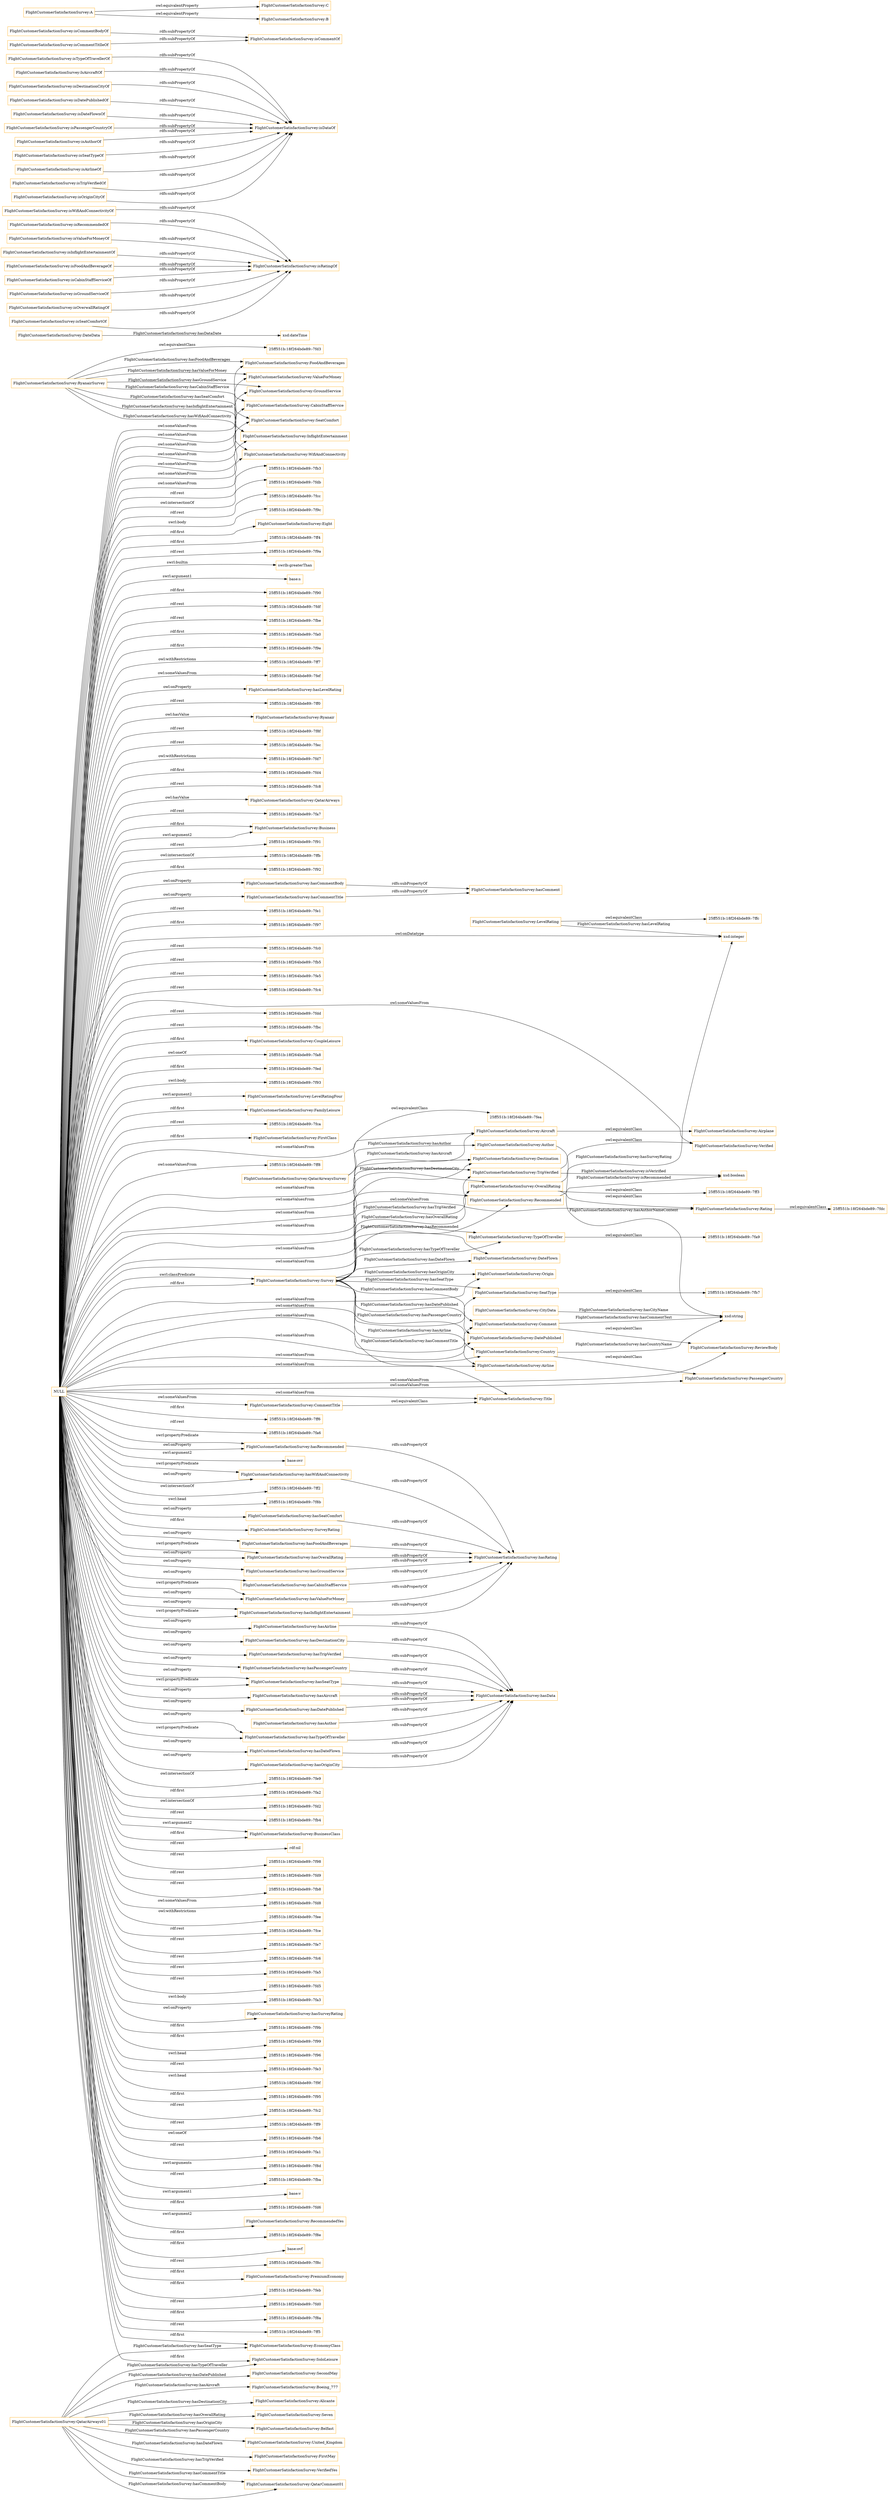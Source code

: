 digraph ar2dtool_diagram { 
rankdir=LR;
size="1501"
node [shape = rectangle, color="orange"]; "FlightCustomerSatisfactionSurvey:ValueForMoney" "FlightCustomerSatisfactionSurvey:Destination" "FlightCustomerSatisfactionSurvey:FoodAndBeverages" "25ff551b:18f264bde89:-7fea" "FlightCustomerSatisfactionSurvey:LevelRating" "FlightCustomerSatisfactionSurvey:DateFlown" "FlightCustomerSatisfactionSurvey:Survey" "FlightCustomerSatisfactionSurvey:GroundService" "FlightCustomerSatisfactionSurvey:TripVerified" "FlightCustomerSatisfactionSurvey:Aircraft" "FlightCustomerSatisfactionSurvey:CommentTitle" "FlightCustomerSatisfactionSurvey:DateData" "FlightCustomerSatisfactionSurvey:Recommended" "FlightCustomerSatisfactionSurvey:RyanairSurvey" "25ff551b:18f264bde89:-7fb7" "FlightCustomerSatisfactionSurvey:CabinStaffService" "FlightCustomerSatisfactionSurvey:Rating" "FlightCustomerSatisfactionSurvey:OverallRating" "FlightCustomerSatisfactionSurvey:SeatComfort" "FlightCustomerSatisfactionSurvey:TypeOfTraveller" "FlightCustomerSatisfactionSurvey:Airline" "25ff551b:18f264bde89:-7fa9" "FlightCustomerSatisfactionSurvey:Airplane" "FlightCustomerSatisfactionSurvey:Comment" "FlightCustomerSatisfactionSurvey:DatePublished" "FlightCustomerSatisfactionSurvey:SeatType" "FlightCustomerSatisfactionSurvey:InflightEntertainment" "25ff551b:18f264bde89:-7ff3" "FlightCustomerSatisfactionSurvey:ReviewBody" "FlightCustomerSatisfactionSurvey:Origin" "25ff551b:18f264bde89:-7fdc" "FlightCustomerSatisfactionSurvey:WifiAndConnectivity" "FlightCustomerSatisfactionSurvey:Author" "FlightCustomerSatisfactionSurvey:Verified" "25ff551b:18f264bde89:-7ffc" "FlightCustomerSatisfactionSurvey:CityData" "FlightCustomerSatisfactionSurvey:Country" "FlightCustomerSatisfactionSurvey:PassengerCountry" "25ff551b:18f264bde89:-7fd3" "FlightCustomerSatisfactionSurvey:QatarAirwaysSurvey" "FlightCustomerSatisfactionSurvey:Title" "FlightCustomerSatisfactionSurvey:SurveyRating" ; /*classes style*/
	"FlightCustomerSatisfactionSurvey:isWifiAndConnectivityOf" -> "FlightCustomerSatisfactionSurvey:isRatingOf" [ label = "rdfs:subPropertyOf" ];
	"FlightCustomerSatisfactionSurvey:hasFoodAndBeverages" -> "FlightCustomerSatisfactionSurvey:hasRating" [ label = "rdfs:subPropertyOf" ];
	"FlightCustomerSatisfactionSurvey:isRecommendedOf" -> "FlightCustomerSatisfactionSurvey:isRatingOf" [ label = "rdfs:subPropertyOf" ];
	"FlightCustomerSatisfactionSurvey:hasTripVerified" -> "FlightCustomerSatisfactionSurvey:hasData" [ label = "rdfs:subPropertyOf" ];
	"FlightCustomerSatisfactionSurvey:isTypeOfTravellerOf" -> "FlightCustomerSatisfactionSurvey:isDataOf" [ label = "rdfs:subPropertyOf" ];
	"FlightCustomerSatisfactionSurvey:IsAircraftOf" -> "FlightCustomerSatisfactionSurvey:isDataOf" [ label = "rdfs:subPropertyOf" ];
	"FlightCustomerSatisfactionSurvey:isValueForMoneyOf" -> "FlightCustomerSatisfactionSurvey:isRatingOf" [ label = "rdfs:subPropertyOf" ];
	"FlightCustomerSatisfactionSurvey:hasPassengerCountry" -> "FlightCustomerSatisfactionSurvey:hasData" [ label = "rdfs:subPropertyOf" ];
	"FlightCustomerSatisfactionSurvey:isDestinationCityOf" -> "FlightCustomerSatisfactionSurvey:isDataOf" [ label = "rdfs:subPropertyOf" ];
	"FlightCustomerSatisfactionSurvey:isDatePublishedOf" -> "FlightCustomerSatisfactionSurvey:isDataOf" [ label = "rdfs:subPropertyOf" ];
	"FlightCustomerSatisfactionSurvey:hasOverallRating" -> "FlightCustomerSatisfactionSurvey:hasRating" [ label = "rdfs:subPropertyOf" ];
	"FlightCustomerSatisfactionSurvey:isInflightEntertainmentOf" -> "FlightCustomerSatisfactionSurvey:isRatingOf" [ label = "rdfs:subPropertyOf" ];
	"FlightCustomerSatisfactionSurvey:hasGroundService" -> "FlightCustomerSatisfactionSurvey:hasRating" [ label = "rdfs:subPropertyOf" ];
	"FlightCustomerSatisfactionSurvey:isDateFlownOf" -> "FlightCustomerSatisfactionSurvey:isDataOf" [ label = "rdfs:subPropertyOf" ];
	"FlightCustomerSatisfactionSurvey:isPassengerCountryOf" -> "FlightCustomerSatisfactionSurvey:isDataOf" [ label = "rdfs:subPropertyOf" ];
	"FlightCustomerSatisfactionSurvey:hasSeatType" -> "FlightCustomerSatisfactionSurvey:hasData" [ label = "rdfs:subPropertyOf" ];
	"FlightCustomerSatisfactionSurvey:hasAircraft" -> "FlightCustomerSatisfactionSurvey:hasData" [ label = "rdfs:subPropertyOf" ];
	"FlightCustomerSatisfactionSurvey:hasDatePublished" -> "FlightCustomerSatisfactionSurvey:hasData" [ label = "rdfs:subPropertyOf" ];
	"FlightCustomerSatisfactionSurvey:OverallRating" -> "25ff551b:18f264bde89:-7ff3" [ label = "owl:equivalentClass" ];
	"FlightCustomerSatisfactionSurvey:OverallRating" -> "FlightCustomerSatisfactionSurvey:Rating" [ label = "owl:equivalentClass" ];
	"FlightCustomerSatisfactionSurvey:QatarAirwaysSurvey" -> "25ff551b:18f264bde89:-7fea" [ label = "owl:equivalentClass" ];
	"FlightCustomerSatisfactionSurvey:hasTypeOfTraveller" -> "FlightCustomerSatisfactionSurvey:hasData" [ label = "rdfs:subPropertyOf" ];
	"FlightCustomerSatisfactionSurvey:hasCabinStaffService" -> "FlightCustomerSatisfactionSurvey:hasRating" [ label = "rdfs:subPropertyOf" ];
	"FlightCustomerSatisfactionSurvey:hasDateFlown" -> "FlightCustomerSatisfactionSurvey:hasData" [ label = "rdfs:subPropertyOf" ];
	"FlightCustomerSatisfactionSurvey:RyanairSurvey" -> "25ff551b:18f264bde89:-7fd3" [ label = "owl:equivalentClass" ];
	"FlightCustomerSatisfactionSurvey:SeatType" -> "25ff551b:18f264bde89:-7fb7" [ label = "owl:equivalentClass" ];
	"FlightCustomerSatisfactionSurvey:hasValueForMoney" -> "FlightCustomerSatisfactionSurvey:hasRating" [ label = "rdfs:subPropertyOf" ];
	"FlightCustomerSatisfactionSurvey:Aircraft" -> "FlightCustomerSatisfactionSurvey:Airplane" [ label = "owl:equivalentClass" ];
	"FlightCustomerSatisfactionSurvey:TypeOfTraveller" -> "25ff551b:18f264bde89:-7fa9" [ label = "owl:equivalentClass" ];
	"FlightCustomerSatisfactionSurvey:Rating" -> "25ff551b:18f264bde89:-7fdc" [ label = "owl:equivalentClass" ];
	"FlightCustomerSatisfactionSurvey:Country" -> "FlightCustomerSatisfactionSurvey:PassengerCountry" [ label = "owl:equivalentClass" ];
	"FlightCustomerSatisfactionSurvey:isAuthorOf" -> "FlightCustomerSatisfactionSurvey:isDataOf" [ label = "rdfs:subPropertyOf" ];
	"NULL" -> "25ff551b:18f264bde89:-7fe9" [ label = "owl:intersectionOf" ];
	"NULL" -> "FlightCustomerSatisfactionSurvey:Title" [ label = "owl:someValuesFrom" ];
	"NULL" -> "25ff551b:18f264bde89:-7fa2" [ label = "rdf:first" ];
	"NULL" -> "xsd:integer" [ label = "owl:onDatatype" ];
	"NULL" -> "25ff551b:18f264bde89:-7fd2" [ label = "owl:intersectionOf" ];
	"NULL" -> "25ff551b:18f264bde89:-7fb4" [ label = "rdf:rest" ];
	"NULL" -> "FlightCustomerSatisfactionSurvey:BusinessClass" [ label = "rdf:first" ];
	"NULL" -> "rdf:nil" [ label = "rdf:rest" ];
	"NULL" -> "FlightCustomerSatisfactionSurvey:hasGroundService" [ label = "owl:onProperty" ];
	"NULL" -> "25ff551b:18f264bde89:-7f98" [ label = "rdf:rest" ];
	"NULL" -> "FlightCustomerSatisfactionSurvey:WifiAndConnectivity" [ label = "owl:someValuesFrom" ];
	"NULL" -> "FlightCustomerSatisfactionSurvey:hasInflightEntertainment" [ label = "swrl:propertyPredicate" ];
	"NULL" -> "25ff551b:18f264bde89:-7fd9" [ label = "rdf:rest" ];
	"NULL" -> "25ff551b:18f264bde89:-7fb8" [ label = "rdf:rest" ];
	"NULL" -> "FlightCustomerSatisfactionSurvey:hasTypeOfTraveller" [ label = "swrl:propertyPredicate" ];
	"NULL" -> "FlightCustomerSatisfactionSurvey:ValueForMoney" [ label = "owl:someValuesFrom" ];
	"NULL" -> "FlightCustomerSatisfactionSurvey:hasRecommended" [ label = "owl:onProperty" ];
	"NULL" -> "25ff551b:18f264bde89:-7fd8" [ label = "owl:someValuesFrom" ];
	"NULL" -> "25ff551b:18f264bde89:-7fee" [ label = "owl:withRestrictions" ];
	"NULL" -> "25ff551b:18f264bde89:-7fce" [ label = "rdf:rest" ];
	"NULL" -> "FlightCustomerSatisfactionSurvey:hasValueForMoney" [ label = "swrl:propertyPredicate" ];
	"NULL" -> "FlightCustomerSatisfactionSurvey:hasFoodAndBeverages" [ label = "owl:onProperty" ];
	"NULL" -> "FlightCustomerSatisfactionSurvey:hasValueForMoney" [ label = "owl:onProperty" ];
	"NULL" -> "FlightCustomerSatisfactionSurvey:Verified" [ label = "owl:someValuesFrom" ];
	"NULL" -> "25ff551b:18f264bde89:-7fe7" [ label = "rdf:rest" ];
	"NULL" -> "25ff551b:18f264bde89:-7fc6" [ label = "rdf:rest" ];
	"NULL" -> "25ff551b:18f264bde89:-7fa5" [ label = "rdf:rest" ];
	"NULL" -> "25ff551b:18f264bde89:-7fd5" [ label = "rdf:rest" ];
	"NULL" -> "25ff551b:18f264bde89:-7fa3" [ label = "swrl:body" ];
	"NULL" -> "FlightCustomerSatisfactionSurvey:hasSurveyRating" [ label = "owl:onProperty" ];
	"NULL" -> "FlightCustomerSatisfactionSurvey:hasRecommended" [ label = "swrl:propertyPredicate" ];
	"NULL" -> "25ff551b:18f264bde89:-7f9b" [ label = "rdf:first" ];
	"NULL" -> "25ff551b:18f264bde89:-7f99" [ label = "rdf:first" ];
	"NULL" -> "FlightCustomerSatisfactionSurvey:Country" [ label = "owl:someValuesFrom" ];
	"NULL" -> "FlightCustomerSatisfactionSurvey:hasAircraft" [ label = "owl:onProperty" ];
	"NULL" -> "25ff551b:18f264bde89:-7f96" [ label = "swrl:head" ];
	"NULL" -> "25ff551b:18f264bde89:-7fe3" [ label = "rdf:rest" ];
	"NULL" -> "FlightCustomerSatisfactionSurvey:hasOverallRating" [ label = "owl:onProperty" ];
	"NULL" -> "25ff551b:18f264bde89:-7f9f" [ label = "swrl:head" ];
	"NULL" -> "25ff551b:18f264bde89:-7f95" [ label = "rdf:first" ];
	"NULL" -> "25ff551b:18f264bde89:-7fc2" [ label = "rdf:rest" ];
	"NULL" -> "25ff551b:18f264bde89:-7ff9" [ label = "rdf:rest" ];
	"NULL" -> "25ff551b:18f264bde89:-7fb6" [ label = "owl:oneOf" ];
	"NULL" -> "25ff551b:18f264bde89:-7fa1" [ label = "rdf:rest" ];
	"NULL" -> "25ff551b:18f264bde89:-7f8d" [ label = "swrl:arguments" ];
	"NULL" -> "25ff551b:18f264bde89:-7fba" [ label = "rdf:rest" ];
	"NULL" -> "base:v" [ label = "swrl:argument1" ];
	"NULL" -> "25ff551b:18f264bde89:-7fd6" [ label = "rdf:first" ];
	"NULL" -> "FlightCustomerSatisfactionSurvey:RecommendedYes" [ label = "swrl:argument2" ];
	"NULL" -> "FlightCustomerSatisfactionSurvey:hasDatePublished" [ label = "owl:onProperty" ];
	"NULL" -> "25ff551b:18f264bde89:-7f8e" [ label = "rdf:first" ];
	"NULL" -> "FlightCustomerSatisfactionSurvey:BusinessClass" [ label = "swrl:argument2" ];
	"NULL" -> "base:ovf" [ label = "rdf:first" ];
	"NULL" -> "25ff551b:18f264bde89:-7f8c" [ label = "rdf:rest" ];
	"NULL" -> "FlightCustomerSatisfactionSurvey:PremiumEconomy" [ label = "rdf:first" ];
	"NULL" -> "25ff551b:18f264bde89:-7feb" [ label = "rdf:first" ];
	"NULL" -> "25ff551b:18f264bde89:-7fd0" [ label = "rdf:rest" ];
	"NULL" -> "FlightCustomerSatisfactionSurvey:SeatComfort" [ label = "owl:someValuesFrom" ];
	"NULL" -> "25ff551b:18f264bde89:-7f8a" [ label = "rdf:first" ];
	"NULL" -> "FlightCustomerSatisfactionSurvey:hasWifiAndConnectivity" [ label = "owl:onProperty" ];
	"NULL" -> "FlightCustomerSatisfactionSurvey:hasInflightEntertainment" [ label = "owl:onProperty" ];
	"NULL" -> "FlightCustomerSatisfactionSurvey:TripVerified" [ label = "owl:someValuesFrom" ];
	"NULL" -> "FlightCustomerSatisfactionSurvey:hasCabinStaffService" [ label = "owl:onProperty" ];
	"NULL" -> "25ff551b:18f264bde89:-7ff5" [ label = "rdf:rest" ];
	"NULL" -> "25ff551b:18f264bde89:-7fb3" [ label = "rdf:rest" ];
	"NULL" -> "25ff551b:18f264bde89:-7fdb" [ label = "owl:intersectionOf" ];
	"NULL" -> "25ff551b:18f264bde89:-7fcc" [ label = "rdf:rest" ];
	"NULL" -> "25ff551b:18f264bde89:-7f9c" [ label = "swrl:body" ];
	"NULL" -> "FlightCustomerSatisfactionSurvey:Eight" [ label = "rdf:first" ];
	"NULL" -> "FlightCustomerSatisfactionSurvey:hasSeatType" [ label = "swrl:propertyPredicate" ];
	"NULL" -> "25ff551b:18f264bde89:-7ff4" [ label = "rdf:first" ];
	"NULL" -> "25ff551b:18f264bde89:-7f9a" [ label = "rdf:rest" ];
	"NULL" -> "FlightCustomerSatisfactionSurvey:hasSeatType" [ label = "owl:onProperty" ];
	"NULL" -> "swrlb:greaterThan" [ label = "swrl:builtin" ];
	"NULL" -> "FlightCustomerSatisfactionSurvey:hasPassengerCountry" [ label = "owl:onProperty" ];
	"NULL" -> "base:s" [ label = "swrl:argument1" ];
	"NULL" -> "25ff551b:18f264bde89:-7f90" [ label = "rdf:first" ];
	"NULL" -> "25ff551b:18f264bde89:-7fdf" [ label = "rdf:rest" ];
	"NULL" -> "FlightCustomerSatisfactionSurvey:Survey" [ label = "rdf:first" ];
	"NULL" -> "FlightCustomerSatisfactionSurvey:Aircraft" [ label = "owl:someValuesFrom" ];
	"NULL" -> "25ff551b:18f264bde89:-7fbe" [ label = "rdf:rest" ];
	"NULL" -> "25ff551b:18f264bde89:-7fa0" [ label = "rdf:first" ];
	"NULL" -> "FlightCustomerSatisfactionSurvey:Comment" [ label = "owl:someValuesFrom" ];
	"NULL" -> "FlightCustomerSatisfactionSurvey:Recommended" [ label = "owl:someValuesFrom" ];
	"NULL" -> "25ff551b:18f264bde89:-7f9e" [ label = "rdf:first" ];
	"NULL" -> "FlightCustomerSatisfactionSurvey:hasOverallRating" [ label = "swrl:propertyPredicate" ];
	"NULL" -> "25ff551b:18f264bde89:-7ff7" [ label = "owl:withRestrictions" ];
	"NULL" -> "FlightCustomerSatisfactionSurvey:Destination" [ label = "owl:someValuesFrom" ];
	"NULL" -> "FlightCustomerSatisfactionSurvey:hasOriginCity" [ label = "owl:onProperty" ];
	"NULL" -> "25ff551b:18f264bde89:-7fef" [ label = "owl:someValuesFrom" ];
	"NULL" -> "FlightCustomerSatisfactionSurvey:hasLevelRating" [ label = "owl:onProperty" ];
	"NULL" -> "FlightCustomerSatisfactionSurvey:GroundService" [ label = "owl:someValuesFrom" ];
	"NULL" -> "25ff551b:18f264bde89:-7ff0" [ label = "rdf:rest" ];
	"NULL" -> "FlightCustomerSatisfactionSurvey:CommentTitle" [ label = "owl:someValuesFrom" ];
	"NULL" -> "FlightCustomerSatisfactionSurvey:InflightEntertainment" [ label = "owl:someValuesFrom" ];
	"NULL" -> "FlightCustomerSatisfactionSurvey:hasTypeOfTraveller" [ label = "owl:onProperty" ];
	"NULL" -> "FlightCustomerSatisfactionSurvey:Ryanair" [ label = "owl:hasValue" ];
	"NULL" -> "25ff551b:18f264bde89:-7f8f" [ label = "rdf:rest" ];
	"NULL" -> "25ff551b:18f264bde89:-7fec" [ label = "rdf:rest" ];
	"NULL" -> "25ff551b:18f264bde89:-7fd7" [ label = "owl:withRestrictions" ];
	"NULL" -> "FlightCustomerSatisfactionSurvey:FoodAndBeverages" [ label = "owl:someValuesFrom" ];
	"NULL" -> "25ff551b:18f264bde89:-7fd4" [ label = "rdf:first" ];
	"NULL" -> "25ff551b:18f264bde89:-7fc8" [ label = "rdf:rest" ];
	"NULL" -> "FlightCustomerSatisfactionSurvey:QatarAirways" [ label = "owl:hasValue" ];
	"NULL" -> "25ff551b:18f264bde89:-7fa7" [ label = "rdf:rest" ];
	"NULL" -> "FlightCustomerSatisfactionSurvey:Business" [ label = "swrl:argument2" ];
	"NULL" -> "25ff551b:18f264bde89:-7f91" [ label = "rdf:rest" ];
	"NULL" -> "FlightCustomerSatisfactionSurvey:ReviewBody" [ label = "owl:someValuesFrom" ];
	"NULL" -> "25ff551b:18f264bde89:-7ffb" [ label = "owl:intersectionOf" ];
	"NULL" -> "25ff551b:18f264bde89:-7f92" [ label = "rdf:first" ];
	"NULL" -> "FlightCustomerSatisfactionSurvey:TypeOfTraveller" [ label = "owl:someValuesFrom" ];
	"NULL" -> "FlightCustomerSatisfactionSurvey:EconomyClass" [ label = "rdf:first" ];
	"NULL" -> "FlightCustomerSatisfactionSurvey:Survey" [ label = "swrl:classPredicate" ];
	"NULL" -> "FlightCustomerSatisfactionSurvey:hasCommentBody" [ label = "owl:onProperty" ];
	"NULL" -> "25ff551b:18f264bde89:-7fe1" [ label = "rdf:rest" ];
	"NULL" -> "25ff551b:18f264bde89:-7f97" [ label = "rdf:first" ];
	"NULL" -> "25ff551b:18f264bde89:-7fc0" [ label = "rdf:rest" ];
	"NULL" -> "FlightCustomerSatisfactionSurvey:DateFlown" [ label = "owl:someValuesFrom" ];
	"NULL" -> "FlightCustomerSatisfactionSurvey:OverallRating" [ label = "owl:someValuesFrom" ];
	"NULL" -> "FlightCustomerSatisfactionSurvey:Airline" [ label = "owl:someValuesFrom" ];
	"NULL" -> "25ff551b:18f264bde89:-7fb5" [ label = "rdf:rest" ];
	"NULL" -> "FlightCustomerSatisfactionSurvey:Origin" [ label = "owl:someValuesFrom" ];
	"NULL" -> "FlightCustomerSatisfactionSurvey:hasDateFlown" [ label = "owl:onProperty" ];
	"NULL" -> "25ff551b:18f264bde89:-7fe5" [ label = "rdf:rest" ];
	"NULL" -> "FlightCustomerSatisfactionSurvey:Business" [ label = "rdf:first" ];
	"NULL" -> "25ff551b:18f264bde89:-7fc4" [ label = "rdf:rest" ];
	"NULL" -> "FlightCustomerSatisfactionSurvey:hasTripVerified" [ label = "owl:onProperty" ];
	"NULL" -> "25ff551b:18f264bde89:-7fdd" [ label = "rdf:rest" ];
	"NULL" -> "FlightCustomerSatisfactionSurvey:PassengerCountry" [ label = "owl:someValuesFrom" ];
	"NULL" -> "FlightCustomerSatisfactionSurvey:hasWifiAndConnectivity" [ label = "swrl:propertyPredicate" ];
	"NULL" -> "25ff551b:18f264bde89:-7fbc" [ label = "rdf:rest" ];
	"NULL" -> "FlightCustomerSatisfactionSurvey:CabinStaffService" [ label = "owl:someValuesFrom" ];
	"NULL" -> "FlightCustomerSatisfactionSurvey:CoupleLeisure" [ label = "rdf:first" ];
	"NULL" -> "25ff551b:18f264bde89:-7fa8" [ label = "owl:oneOf" ];
	"NULL" -> "FlightCustomerSatisfactionSurvey:hasSeatComfort" [ label = "owl:onProperty" ];
	"NULL" -> "FlightCustomerSatisfactionSurvey:hasAirline" [ label = "owl:onProperty" ];
	"NULL" -> "25ff551b:18f264bde89:-7fed" [ label = "rdf:first" ];
	"NULL" -> "FlightCustomerSatisfactionSurvey:SoloLeisure" [ label = "rdf:first" ];
	"NULL" -> "FlightCustomerSatisfactionSurvey:hasCommentTitle" [ label = "owl:onProperty" ];
	"NULL" -> "25ff551b:18f264bde89:-7f93" [ label = "swrl:body" ];
	"NULL" -> "FlightCustomerSatisfactionSurvey:hasDestinationCity" [ label = "owl:onProperty" ];
	"NULL" -> "FlightCustomerSatisfactionSurvey:LevelRatingFour" [ label = "swrl:argument2" ];
	"NULL" -> "FlightCustomerSatisfactionSurvey:DatePublished" [ label = "owl:someValuesFrom" ];
	"NULL" -> "FlightCustomerSatisfactionSurvey:Rating" [ label = "owl:someValuesFrom" ];
	"NULL" -> "FlightCustomerSatisfactionSurvey:SeatType" [ label = "owl:someValuesFrom" ];
	"NULL" -> "FlightCustomerSatisfactionSurvey:FamilyLeisure" [ label = "rdf:first" ];
	"NULL" -> "25ff551b:18f264bde89:-7fca" [ label = "rdf:rest" ];
	"NULL" -> "FlightCustomerSatisfactionSurvey:FirstClass" [ label = "rdf:first" ];
	"NULL" -> "25ff551b:18f264bde89:-7ff8" [ label = "owl:someValuesFrom" ];
	"NULL" -> "25ff551b:18f264bde89:-7ff6" [ label = "rdf:first" ];
	"NULL" -> "25ff551b:18f264bde89:-7fa6" [ label = "rdf:rest" ];
	"NULL" -> "base:ovr" [ label = "swrl:argument2" ];
	"NULL" -> "FlightCustomerSatisfactionSurvey:SurveyRating" [ label = "rdf:first" ];
	"NULL" -> "25ff551b:18f264bde89:-7ff2" [ label = "owl:intersectionOf" ];
	"NULL" -> "25ff551b:18f264bde89:-7f8b" [ label = "swrl:head" ];
	"FlightCustomerSatisfactionSurvey:hasCommentBody" -> "FlightCustomerSatisfactionSurvey:hasComment" [ label = "rdfs:subPropertyOf" ];
	"FlightCustomerSatisfactionSurvey:isFoodAndBeverageOf" -> "FlightCustomerSatisfactionSurvey:isRatingOf" [ label = "rdfs:subPropertyOf" ];
	"FlightCustomerSatisfactionSurvey:isCabinStaffServiceOf" -> "FlightCustomerSatisfactionSurvey:isRatingOf" [ label = "rdfs:subPropertyOf" ];
	"FlightCustomerSatisfactionSurvey:hasWifiAndConnectivity" -> "FlightCustomerSatisfactionSurvey:hasRating" [ label = "rdfs:subPropertyOf" ];
	"FlightCustomerSatisfactionSurvey:isGroundServiceOf" -> "FlightCustomerSatisfactionSurvey:isRatingOf" [ label = "rdfs:subPropertyOf" ];
	"FlightCustomerSatisfactionSurvey:isOverwallRatingOf" -> "FlightCustomerSatisfactionSurvey:isRatingOf" [ label = "rdfs:subPropertyOf" ];
	"FlightCustomerSatisfactionSurvey:isSeatTypeOf" -> "FlightCustomerSatisfactionSurvey:isDataOf" [ label = "rdfs:subPropertyOf" ];
	"FlightCustomerSatisfactionSurvey:CommentTitle" -> "FlightCustomerSatisfactionSurvey:Title" [ label = "owl:equivalentClass" ];
	"FlightCustomerSatisfactionSurvey:isAirlineOf" -> "FlightCustomerSatisfactionSurvey:isDataOf" [ label = "rdfs:subPropertyOf" ];
	"FlightCustomerSatisfactionSurvey:isTripVerifiedOf" -> "FlightCustomerSatisfactionSurvey:isDataOf" [ label = "rdfs:subPropertyOf" ];
	"FlightCustomerSatisfactionSurvey:LevelRating" -> "25ff551b:18f264bde89:-7ffc" [ label = "owl:equivalentClass" ];
	"FlightCustomerSatisfactionSurvey:hasDestinationCity" -> "FlightCustomerSatisfactionSurvey:hasData" [ label = "rdfs:subPropertyOf" ];
	"FlightCustomerSatisfactionSurvey:hasSeatComfort" -> "FlightCustomerSatisfactionSurvey:hasRating" [ label = "rdfs:subPropertyOf" ];
	"FlightCustomerSatisfactionSurvey:isSeatComfortOf" -> "FlightCustomerSatisfactionSurvey:isRatingOf" [ label = "rdfs:subPropertyOf" ];
	"FlightCustomerSatisfactionSurvey:Comment" -> "FlightCustomerSatisfactionSurvey:ReviewBody" [ label = "owl:equivalentClass" ];
	"FlightCustomerSatisfactionSurvey:hasInflightEntertainment" -> "FlightCustomerSatisfactionSurvey:hasRating" [ label = "rdfs:subPropertyOf" ];
	"FlightCustomerSatisfactionSurvey:hasOriginCity" -> "FlightCustomerSatisfactionSurvey:hasData" [ label = "rdfs:subPropertyOf" ];
	"FlightCustomerSatisfactionSurvey:hasAuthor" -> "FlightCustomerSatisfactionSurvey:hasData" [ label = "rdfs:subPropertyOf" ];
	"FlightCustomerSatisfactionSurvey:TripVerified" -> "FlightCustomerSatisfactionSurvey:Verified" [ label = "owl:equivalentClass" ];
	"FlightCustomerSatisfactionSurvey:isCommentBodyOf" -> "FlightCustomerSatisfactionSurvey:isCommentOf" [ label = "rdfs:subPropertyOf" ];
	"FlightCustomerSatisfactionSurvey:hasAirline" -> "FlightCustomerSatisfactionSurvey:hasData" [ label = "rdfs:subPropertyOf" ];
	"FlightCustomerSatisfactionSurvey:isCommentTitlleOf" -> "FlightCustomerSatisfactionSurvey:isCommentOf" [ label = "rdfs:subPropertyOf" ];
	"FlightCustomerSatisfactionSurvey:isOriginCityOf" -> "FlightCustomerSatisfactionSurvey:isDataOf" [ label = "rdfs:subPropertyOf" ];
	"FlightCustomerSatisfactionSurvey:hasCommentTitle" -> "FlightCustomerSatisfactionSurvey:hasComment" [ label = "rdfs:subPropertyOf" ];
	"FlightCustomerSatisfactionSurvey:A" -> "FlightCustomerSatisfactionSurvey:C" [ label = "owl:equivalentProperty" ];
	"FlightCustomerSatisfactionSurvey:A" -> "FlightCustomerSatisfactionSurvey:B" [ label = "owl:equivalentProperty" ];
	"FlightCustomerSatisfactionSurvey:QatarAirways01" -> "FlightCustomerSatisfactionSurvey:Boeing_777" [ label = "FlightCustomerSatisfactionSurvey:hasAircraft" ];
	"FlightCustomerSatisfactionSurvey:QatarAirways01" -> "FlightCustomerSatisfactionSurvey:Alicante" [ label = "FlightCustomerSatisfactionSurvey:hasDestinationCity" ];
	"FlightCustomerSatisfactionSurvey:QatarAirways01" -> "FlightCustomerSatisfactionSurvey:Seven" [ label = "FlightCustomerSatisfactionSurvey:hasOverallRating" ];
	"FlightCustomerSatisfactionSurvey:QatarAirways01" -> "FlightCustomerSatisfactionSurvey:QatarComment01" [ label = "FlightCustomerSatisfactionSurvey:hasCommentTitle" ];
	"FlightCustomerSatisfactionSurvey:QatarAirways01" -> "FlightCustomerSatisfactionSurvey:Belfast" [ label = "FlightCustomerSatisfactionSurvey:hasOriginCity" ];
	"FlightCustomerSatisfactionSurvey:QatarAirways01" -> "FlightCustomerSatisfactionSurvey:EconomyClass" [ label = "FlightCustomerSatisfactionSurvey:hasSeatType" ];
	"FlightCustomerSatisfactionSurvey:QatarAirways01" -> "FlightCustomerSatisfactionSurvey:QatarComment01" [ label = "FlightCustomerSatisfactionSurvey:hasCommentBody" ];
	"FlightCustomerSatisfactionSurvey:QatarAirways01" -> "FlightCustomerSatisfactionSurvey:United_Kingdom" [ label = "FlightCustomerSatisfactionSurvey:hasPassengerCountry" ];
	"FlightCustomerSatisfactionSurvey:QatarAirways01" -> "FlightCustomerSatisfactionSurvey:SoloLeisure" [ label = "FlightCustomerSatisfactionSurvey:hasTypeOfTraveller" ];
	"FlightCustomerSatisfactionSurvey:QatarAirways01" -> "FlightCustomerSatisfactionSurvey:FirstMay" [ label = "FlightCustomerSatisfactionSurvey:hasDateFlown" ];
	"FlightCustomerSatisfactionSurvey:QatarAirways01" -> "FlightCustomerSatisfactionSurvey:VerifiedYes" [ label = "FlightCustomerSatisfactionSurvey:hasTripVerified" ];
	"FlightCustomerSatisfactionSurvey:QatarAirways01" -> "FlightCustomerSatisfactionSurvey:SecondMay" [ label = "FlightCustomerSatisfactionSurvey:hasDatePublished" ];
	"FlightCustomerSatisfactionSurvey:hasRecommended" -> "FlightCustomerSatisfactionSurvey:hasRating" [ label = "rdfs:subPropertyOf" ];
	"FlightCustomerSatisfactionSurvey:Survey" -> "FlightCustomerSatisfactionSurvey:Airline" [ label = "FlightCustomerSatisfactionSurvey:hasAirline" ];
	"FlightCustomerSatisfactionSurvey:TripVerified" -> "xsd:boolean" [ label = "FlightCustomerSatisfactionSurvey:isVerirified" ];
	"FlightCustomerSatisfactionSurvey:Survey" -> "FlightCustomerSatisfactionSurvey:Comment" [ label = "FlightCustomerSatisfactionSurvey:hasCommentBody" ];
	"FlightCustomerSatisfactionSurvey:Survey" -> "FlightCustomerSatisfactionSurvey:SeatType" [ label = "FlightCustomerSatisfactionSurvey:hasSeatType" ];
	"FlightCustomerSatisfactionSurvey:Country" -> "xsd:string" [ label = "FlightCustomerSatisfactionSurvey:hasCountryName" ];
	"FlightCustomerSatisfactionSurvey:RyanairSurvey" -> "FlightCustomerSatisfactionSurvey:SeatComfort" [ label = "FlightCustomerSatisfactionSurvey:hasSeatComfort" ];
	"FlightCustomerSatisfactionSurvey:Comment" -> "xsd:string" [ label = "FlightCustomerSatisfactionSurvey:hasCommentText" ];
	"FlightCustomerSatisfactionSurvey:Author" -> "xsd:string" [ label = "FlightCustomerSatisfactionSurvey:hasAuthorNameContent" ];
	"FlightCustomerSatisfactionSurvey:CityData" -> "xsd:string" [ label = "FlightCustomerSatisfactionSurvey:hasCityName" ];
	"FlightCustomerSatisfactionSurvey:LevelRating" -> "xsd:integer" [ label = "FlightCustomerSatisfactionSurvey:hasLevelRating" ];
	"FlightCustomerSatisfactionSurvey:DateData" -> "xsd:dateTime" [ label = "FlightCustomerSatisfactionSurvey:hasDataDate" ];
	"FlightCustomerSatisfactionSurvey:RyanairSurvey" -> "FlightCustomerSatisfactionSurvey:GroundService" [ label = "FlightCustomerSatisfactionSurvey:hasGroundService" ];
	"FlightCustomerSatisfactionSurvey:RyanairSurvey" -> "FlightCustomerSatisfactionSurvey:CabinStaffService" [ label = "FlightCustomerSatisfactionSurvey:hasCabinStaffService" ];
	"FlightCustomerSatisfactionSurvey:RyanairSurvey" -> "FlightCustomerSatisfactionSurvey:WifiAndConnectivity" [ label = "FlightCustomerSatisfactionSurvey:hasWifiAndConnectivity" ];
	"FlightCustomerSatisfactionSurvey:Survey" -> "FlightCustomerSatisfactionSurvey:Destination" [ label = "FlightCustomerSatisfactionSurvey:hasDestinationCity" ];
	"FlightCustomerSatisfactionSurvey:OverallRating" -> "xsd:integer" [ label = "FlightCustomerSatisfactionSurvey:hasSurveyRating" ];
	"FlightCustomerSatisfactionSurvey:Survey" -> "FlightCustomerSatisfactionSurvey:Aircraft" [ label = "FlightCustomerSatisfactionSurvey:hasAircraft" ];
	"FlightCustomerSatisfactionSurvey:Survey" -> "FlightCustomerSatisfactionSurvey:DateFlown" [ label = "FlightCustomerSatisfactionSurvey:hasDateFlown" ];
	"FlightCustomerSatisfactionSurvey:RyanairSurvey" -> "FlightCustomerSatisfactionSurvey:InflightEntertainment" [ label = "FlightCustomerSatisfactionSurvey:hasInflightEntertainment" ];
	"FlightCustomerSatisfactionSurvey:Survey" -> "FlightCustomerSatisfactionSurvey:Recommended" [ label = "FlightCustomerSatisfactionSurvey:hasRecommended" ];
	"FlightCustomerSatisfactionSurvey:Survey" -> "FlightCustomerSatisfactionSurvey:Title" [ label = "FlightCustomerSatisfactionSurvey:hasCommentTitle" ];
	"FlightCustomerSatisfactionSurvey:QatarAirwaysSurvey" -> "FlightCustomerSatisfactionSurvey:Author" [ label = "FlightCustomerSatisfactionSurvey:hasAuthor" ];
	"FlightCustomerSatisfactionSurvey:Survey" -> "FlightCustomerSatisfactionSurvey:Country" [ label = "FlightCustomerSatisfactionSurvey:hasPassengerCountry" ];
	"FlightCustomerSatisfactionSurvey:RyanairSurvey" -> "FlightCustomerSatisfactionSurvey:ValueForMoney" [ label = "FlightCustomerSatisfactionSurvey:hasValueForMoney" ];
	"FlightCustomerSatisfactionSurvey:Survey" -> "FlightCustomerSatisfactionSurvey:Origin" [ label = "FlightCustomerSatisfactionSurvey:hasOriginCity" ];
	"FlightCustomerSatisfactionSurvey:Recommended" -> "xsd:boolean" [ label = "FlightCustomerSatisfactionSurvey:isRecommended" ];
	"FlightCustomerSatisfactionSurvey:RyanairSurvey" -> "FlightCustomerSatisfactionSurvey:FoodAndBeverages" [ label = "FlightCustomerSatisfactionSurvey:hasFoodAndBeverages" ];
	"FlightCustomerSatisfactionSurvey:Survey" -> "FlightCustomerSatisfactionSurvey:OverallRating" [ label = "FlightCustomerSatisfactionSurvey:hasOverallRating" ];
	"FlightCustomerSatisfactionSurvey:Survey" -> "FlightCustomerSatisfactionSurvey:TypeOfTraveller" [ label = "FlightCustomerSatisfactionSurvey:hasTypeOfTraveller" ];
	"FlightCustomerSatisfactionSurvey:Survey" -> "FlightCustomerSatisfactionSurvey:DatePublished" [ label = "FlightCustomerSatisfactionSurvey:hasDatePublished" ];
	"FlightCustomerSatisfactionSurvey:Survey" -> "FlightCustomerSatisfactionSurvey:TripVerified" [ label = "FlightCustomerSatisfactionSurvey:hasTripVerified" ];

}

